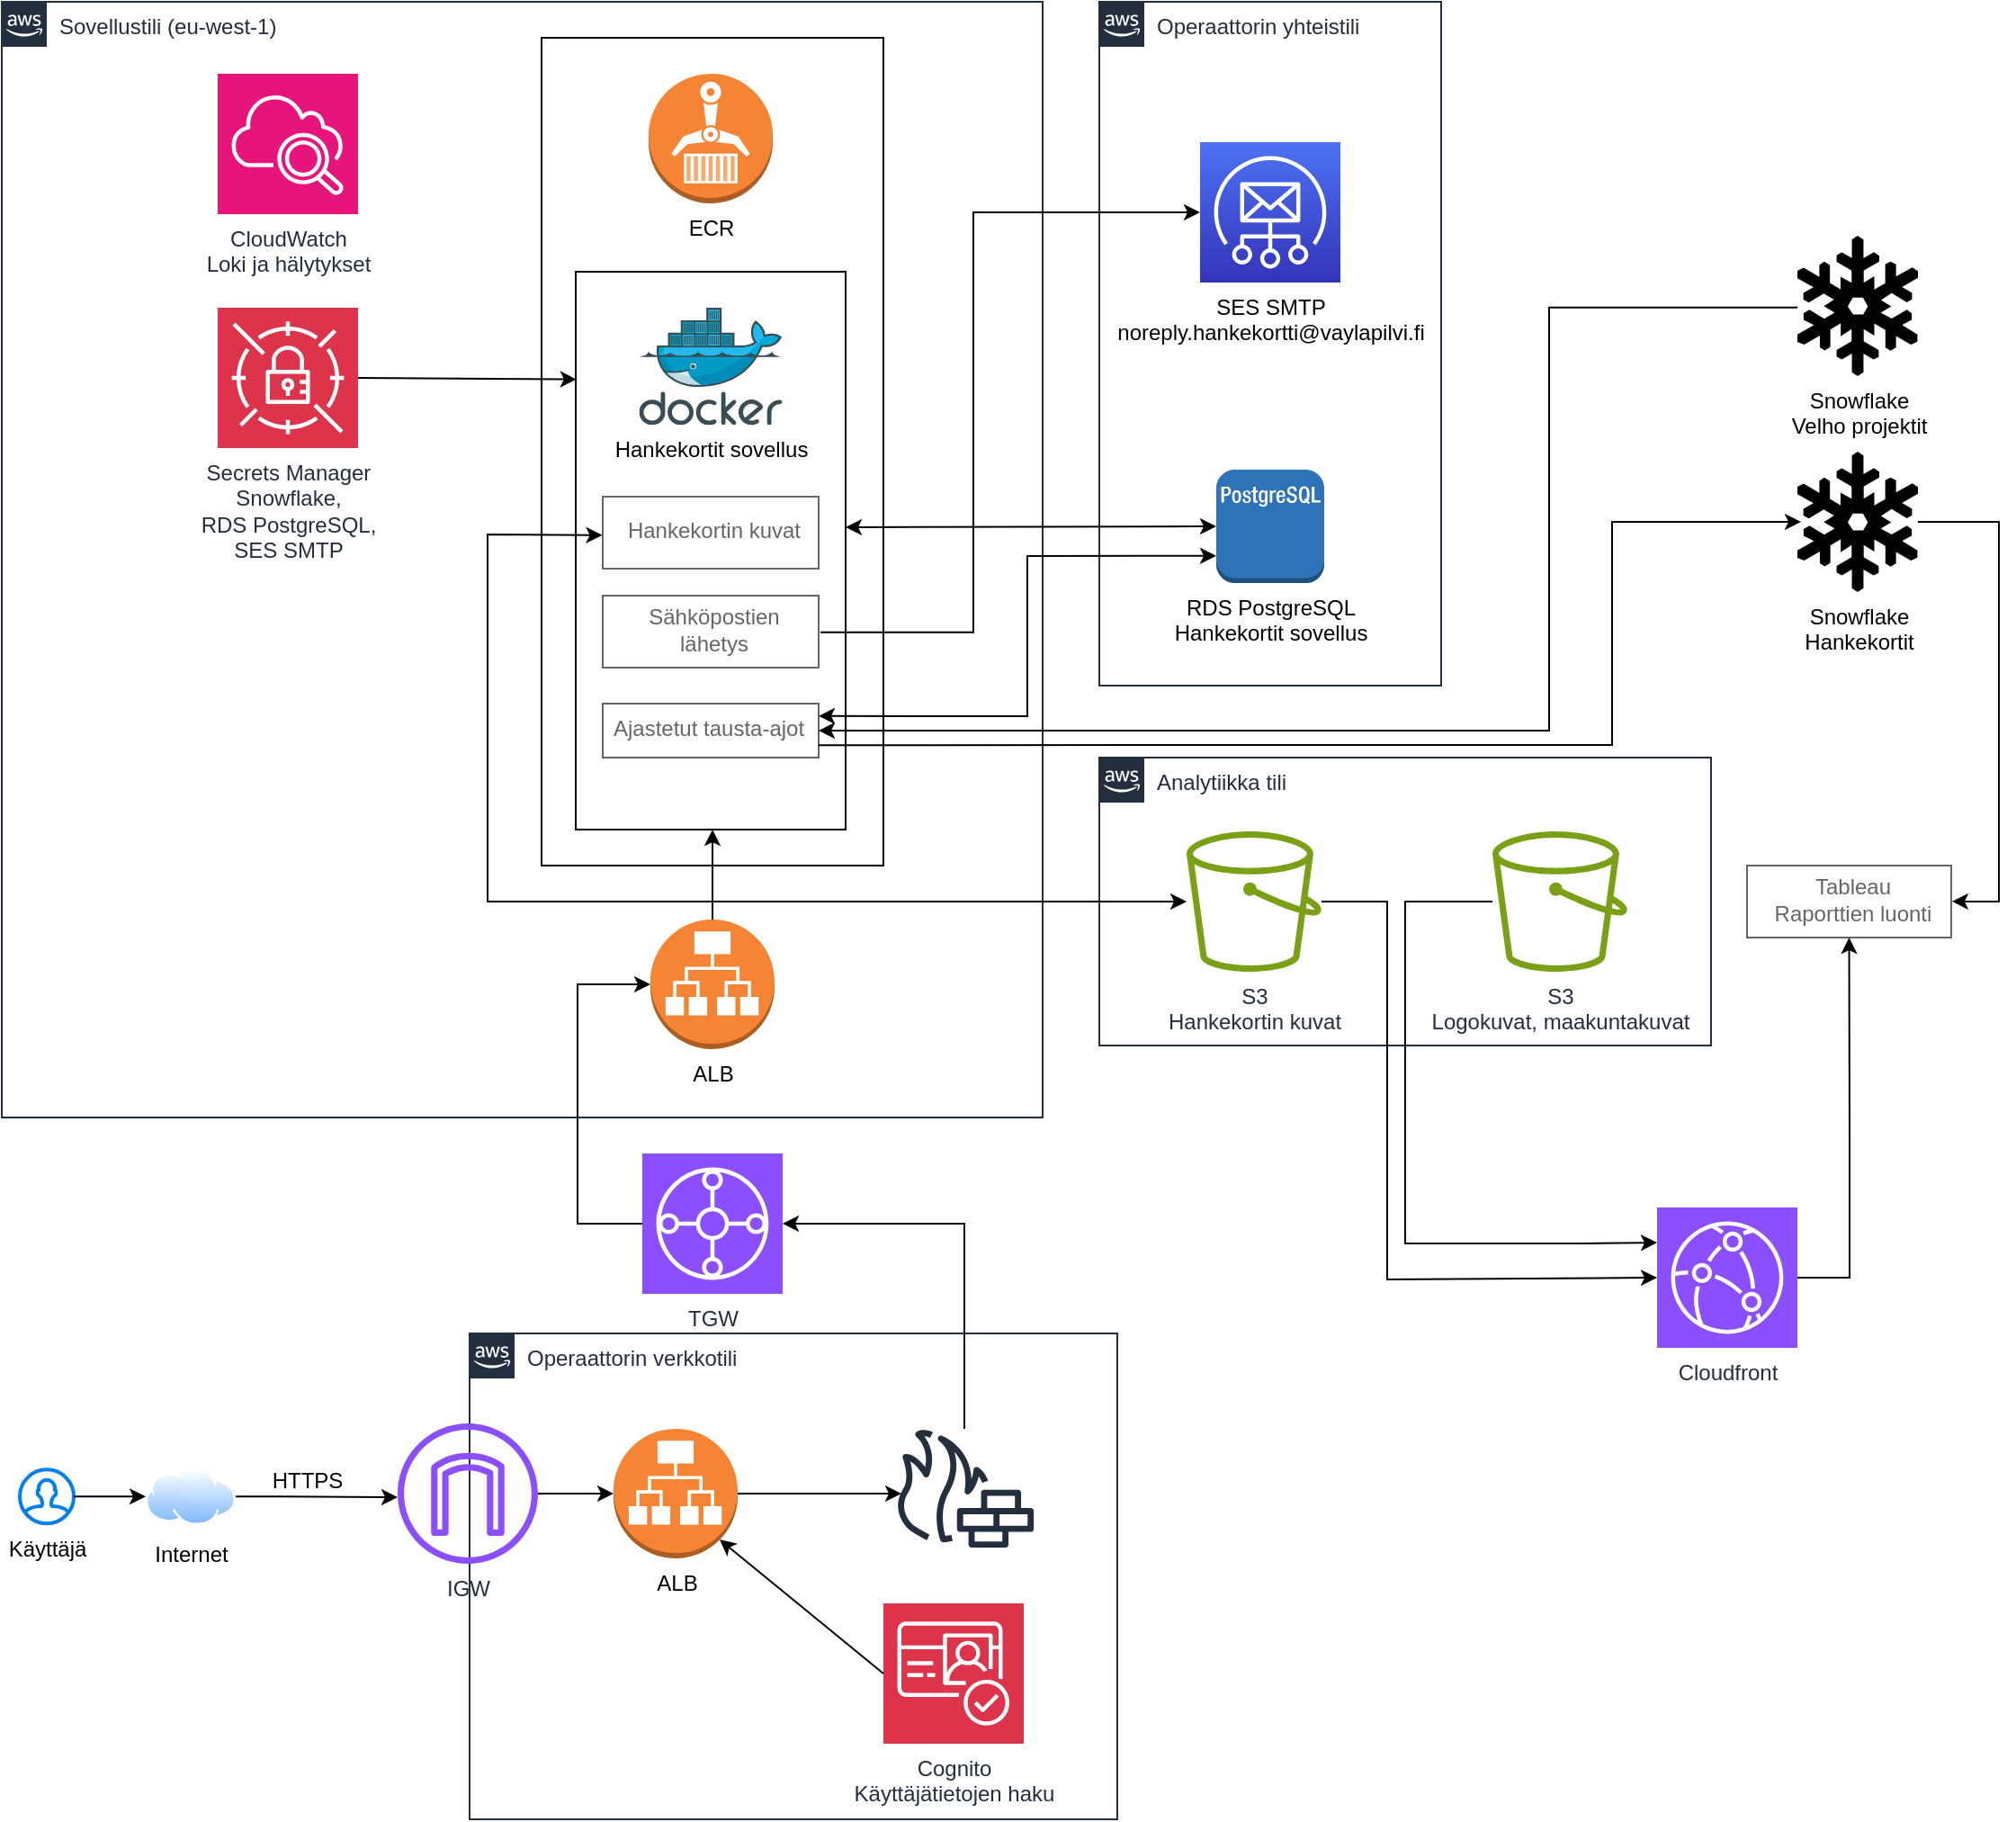 <mxfile version="26.0.14">
  <diagram id="Ht1M8jgEwFfnCIfOTk4-" name="Page-1">
    <mxGraphModel dx="1582" dy="2661" grid="1" gridSize="10" guides="1" tooltips="1" connect="1" arrows="1" fold="1" page="1" pageScale="1" pageWidth="1169" pageHeight="827" math="0" shadow="0">
      <root>
        <mxCell id="0" />
        <mxCell id="1" parent="0" />
        <mxCell id="UEzPUAAOIrF-is8g5C7q-175" value="Sovellustili (eu-west-1)" style="points=[[0,0],[0.25,0],[0.5,0],[0.75,0],[1,0],[1,0.25],[1,0.5],[1,0.75],[1,1],[0.75,1],[0.5,1],[0.25,1],[0,1],[0,0.75],[0,0.5],[0,0.25]];outlineConnect=0;gradientColor=none;html=1;whiteSpace=wrap;fontSize=12;fontStyle=0;shape=mxgraph.aws4.group;grIcon=mxgraph.aws4.group_aws_cloud_alt;strokeColor=#232F3E;fillColor=none;verticalAlign=top;align=left;spacingLeft=30;fontColor=#232F3E;dashed=0;labelBackgroundColor=#ffffff;container=1;pointerEvents=0;collapsible=0;recursiveResize=0;" parent="1" vertex="1">
          <mxGeometry x="40" y="-790" width="578.5" height="620" as="geometry" />
        </mxCell>
        <mxCell id="AJ9RWMhtM_kc8NM928T2-45" value="" style="rounded=0;whiteSpace=wrap;html=1;" parent="UEzPUAAOIrF-is8g5C7q-175" vertex="1">
          <mxGeometry x="300" y="20" width="190" height="460" as="geometry" />
        </mxCell>
        <mxCell id="AJ9RWMhtM_kc8NM928T2-29" value="" style="rounded=0;whiteSpace=wrap;html=1;" parent="UEzPUAAOIrF-is8g5C7q-175" vertex="1">
          <mxGeometry x="319" y="150" width="150" height="310" as="geometry" />
        </mxCell>
        <mxCell id="AJ9RWMhtM_kc8NM928T2-6" value="&lt;div&gt;Hankekortit sovellus&lt;/div&gt;" style="image;sketch=0;aspect=fixed;html=1;points=[];align=center;fontSize=12;image=img/lib/mscae/Docker.svg;" parent="UEzPUAAOIrF-is8g5C7q-175" vertex="1">
          <mxGeometry x="354.25" y="170" width="79.5" height="65.19" as="geometry" />
        </mxCell>
        <mxCell id="AJ9RWMhtM_kc8NM928T2-37" value="Ajastetut tausta-ajot" style="strokeWidth=1;shadow=0;dashed=0;align=center;html=1;shape=mxgraph.mockup.text.textBox;fontColor=#666666;align=left;fontSize=12;spacingLeft=4;spacingTop=-3;whiteSpace=wrap;strokeColor=#666666;mainText=;points=[[1,0.23,0,0,0],[1,0.5,0,0,0],[1,0.77,0,0,0]];" parent="UEzPUAAOIrF-is8g5C7q-175" vertex="1">
          <mxGeometry x="334" y="390" width="120" height="30" as="geometry" />
        </mxCell>
        <mxCell id="AJ9RWMhtM_kc8NM928T2-43" value="Sähköpostien lähetys" style="strokeWidth=1;shadow=0;dashed=0;align=center;html=1;shape=mxgraph.mockup.text.textBox;fontColor=#666666;align=center;fontSize=12;spacingLeft=4;spacingTop=-3;whiteSpace=wrap;strokeColor=#666666;mainText=" parent="UEzPUAAOIrF-is8g5C7q-175" vertex="1">
          <mxGeometry x="334" y="330" width="120" height="40" as="geometry" />
        </mxCell>
        <mxCell id="AJ9RWMhtM_kc8NM928T2-5" value="ECR" style="outlineConnect=0;dashed=0;verticalLabelPosition=bottom;verticalAlign=top;align=center;html=1;shape=mxgraph.aws3.ecr;fillColor=#F58534;gradientColor=none;" parent="UEzPUAAOIrF-is8g5C7q-175" vertex="1">
          <mxGeometry x="359.5" y="40" width="69" height="72" as="geometry" />
        </mxCell>
        <mxCell id="AJ9RWMhtM_kc8NM928T2-47" value="Hankekortin kuvat" style="strokeWidth=1;shadow=0;dashed=0;align=center;html=1;shape=mxgraph.mockup.text.textBox;fontColor=#666666;align=center;fontSize=12;spacingLeft=4;spacingTop=-3;whiteSpace=wrap;strokeColor=#666666;mainText=" parent="UEzPUAAOIrF-is8g5C7q-175" vertex="1">
          <mxGeometry x="334" y="275" width="120" height="40" as="geometry" />
        </mxCell>
        <mxCell id="AJ9RWMhtM_kc8NM928T2-56" value="CloudWatch&lt;div&gt;Loki ja hälytykset&lt;/div&gt;" style="sketch=0;points=[[0,0,0],[0.25,0,0],[0.5,0,0],[0.75,0,0],[1,0,0],[0,1,0],[0.25,1,0],[0.5,1,0],[0.75,1,0],[1,1,0],[0,0.25,0],[0,0.5,0],[0,0.75,0],[1,0.25,0],[1,0.5,0],[1,0.75,0]];points=[[0,0,0],[0.25,0,0],[0.5,0,0],[0.75,0,0],[1,0,0],[0,1,0],[0.25,1,0],[0.5,1,0],[0.75,1,0],[1,1,0],[0,0.25,0],[0,0.5,0],[0,0.75,0],[1,0.25,0],[1,0.5,0],[1,0.75,0]];outlineConnect=0;fontColor=#232F3E;fillColor=#E7157B;strokeColor=#ffffff;dashed=0;verticalLabelPosition=bottom;verticalAlign=top;align=center;html=1;fontSize=12;fontStyle=0;aspect=fixed;shape=mxgraph.aws4.resourceIcon;resIcon=mxgraph.aws4.cloudwatch_2;" parent="UEzPUAAOIrF-is8g5C7q-175" vertex="1">
          <mxGeometry x="120" y="40" width="78" height="78" as="geometry" />
        </mxCell>
        <mxCell id="QQCFqEK7xA3P524foKPH-3" value="Secrets Manager&lt;div&gt;Snowflake,&lt;/div&gt;&lt;div&gt;RDS&amp;nbsp;&lt;span style=&quot;background-color: transparent; color: light-dark(rgb(35, 47, 62), rgb(189, 199, 212));&quot;&gt;PostgreSQL,&lt;/span&gt;&lt;/div&gt;&lt;div&gt;&lt;span style=&quot;background-color: transparent; color: light-dark(rgb(35, 47, 62), rgb(189, 199, 212));&quot;&gt;SES SMTP&lt;/span&gt;&lt;/div&gt;" style="sketch=0;points=[[0,0,0],[0.25,0,0],[0.5,0,0],[0.75,0,0],[1,0,0],[0,1,0],[0.25,1,0],[0.5,1,0],[0.75,1,0],[1,1,0],[0,0.25,0],[0,0.5,0],[0,0.75,0],[1,0.25,0],[1,0.5,0],[1,0.75,0]];outlineConnect=0;fontColor=#232F3E;fillColor=#DD344C;strokeColor=#ffffff;dashed=0;verticalLabelPosition=bottom;verticalAlign=top;align=center;html=1;fontSize=12;fontStyle=0;aspect=fixed;shape=mxgraph.aws4.resourceIcon;resIcon=mxgraph.aws4.secrets_manager;" parent="UEzPUAAOIrF-is8g5C7q-175" vertex="1">
          <mxGeometry x="120" y="170" width="78" height="78" as="geometry" />
        </mxCell>
        <mxCell id="QQCFqEK7xA3P524foKPH-4" value="" style="endArrow=classic;html=1;rounded=0;entryX=0.003;entryY=0.193;entryDx=0;entryDy=0;exitX=1;exitY=0.5;exitDx=0;exitDy=0;exitPerimeter=0;entryPerimeter=0;" parent="UEzPUAAOIrF-is8g5C7q-175" source="QQCFqEK7xA3P524foKPH-3" target="AJ9RWMhtM_kc8NM928T2-29" edge="1">
          <mxGeometry width="50" height="50" relative="1" as="geometry">
            <mxPoint x="240" y="390" as="sourcePoint" />
            <mxPoint x="290" y="340" as="targetPoint" />
          </mxGeometry>
        </mxCell>
        <mxCell id="bRtagdDWOtOqNWr69JuE-2" value="ALB" style="outlineConnect=0;dashed=0;verticalLabelPosition=bottom;verticalAlign=top;align=center;html=1;shape=mxgraph.aws3.application_load_balancer;fillColor=#F58534;gradientColor=none;" vertex="1" parent="UEzPUAAOIrF-is8g5C7q-175">
          <mxGeometry x="360.5" y="510" width="69" height="72" as="geometry" />
        </mxCell>
        <mxCell id="AJ9RWMhtM_kc8NM928T2-42" style="edgeStyle=orthogonalEdgeStyle;rounded=0;orthogonalLoop=1;jettySize=auto;html=1;exitX=0.001;exitY=0.511;exitDx=0;exitDy=0;exitPerimeter=0;entryX=1;entryY=0.5;entryDx=0;entryDy=0;entryPerimeter=0;" parent="1" target="AJ9RWMhtM_kc8NM928T2-37" edge="1" source="AJ9RWMhtM_kc8NM928T2-10">
          <mxGeometry relative="1" as="geometry">
            <Array as="points">
              <mxPoint x="900" y="-620" />
              <mxPoint x="900" y="-385" />
            </Array>
            <mxPoint x="1060" y="-621" as="sourcePoint" />
          </mxGeometry>
        </mxCell>
        <mxCell id="AJ9RWMhtM_kc8NM928T2-10" value="Snowflake&lt;div&gt;Velho projektit&lt;/div&gt;" style="shape=mxgraph.signs.nature.snowflake;html=1;pointerEvents=1;fillColor=#000000;strokeColor=none;verticalLabelPosition=bottom;verticalAlign=top;align=center;" parent="1" vertex="1">
          <mxGeometry x="1038" y="-660" width="67" height="78" as="geometry" />
        </mxCell>
        <mxCell id="AJ9RWMhtM_kc8NM928T2-11" value="Snowflake&lt;div&gt;H&lt;span style=&quot;background-color: transparent; color: light-dark(rgb(0, 0, 0), rgb(255, 255, 255));&quot;&gt;ankekortit&lt;/span&gt;&lt;/div&gt;" style="shape=mxgraph.signs.nature.snowflake;html=1;pointerEvents=1;fillColor=#000000;strokeColor=none;verticalLabelPosition=bottom;verticalAlign=top;align=center;points=[[0,0.25,0,0,0],[0,0.5,0,0,0],[0,0.75,0,0,0],[0.5,0,0,0,0],[0.5,1,0,0,0],[0.995,0.75,0,0,0],[1,0.25,0,0,0],[1,0.5,0,0,0]];" parent="1" vertex="1">
          <mxGeometry x="1038" y="-540" width="67" height="78" as="geometry" />
        </mxCell>
        <mxCell id="AJ9RWMhtM_kc8NM928T2-15" value="Operaattorin yhteistili" style="points=[[0,0],[0.25,0],[0.5,0],[0.75,0],[1,0],[1,0.25],[1,0.5],[1,0.75],[1,1],[0.75,1],[0.5,1],[0.25,1],[0,1],[0,0.75],[0,0.5],[0,0.25]];outlineConnect=0;gradientColor=none;html=1;whiteSpace=wrap;fontSize=12;fontStyle=0;shape=mxgraph.aws4.group;grIcon=mxgraph.aws4.group_aws_cloud_alt;strokeColor=#232F3E;fillColor=none;verticalAlign=top;align=left;spacingLeft=30;fontColor=#232F3E;dashed=0;labelBackgroundColor=#ffffff;container=1;pointerEvents=0;collapsible=0;recursiveResize=0;" parent="1" vertex="1">
          <mxGeometry x="650" y="-790" width="190" height="380" as="geometry" />
        </mxCell>
        <mxCell id="AJ9RWMhtM_kc8NM928T2-4" value="&lt;div&gt;&lt;span style=&quot;color: rgb(0, 0, 0); font-family: Arial;&quot;&gt;SES SMTP&lt;/span&gt;&lt;br style=&quot;color: rgb(0, 0, 0); font-family: Arial;&quot;&gt;&lt;span style=&quot;color: rgb(0, 0, 0); font-family: Arial;&quot;&gt;noreply.hankekortti@vaylapilvi.fi&lt;/span&gt;&lt;/div&gt;" style="sketch=0;points=[[0,0,0],[0.25,0,0],[0.5,0,0],[0.75,0,0],[1,0,0],[0,1,0],[0.25,1,0],[0.5,1,0],[0.75,1,0],[1,1,0],[0,0.25,0],[0,0.5,0],[0,0.75,0],[1,0.25,0],[1,0.5,0],[1,0.75,0]];outlineConnect=0;fontColor=#232F3E;gradientColor=#4D72F3;gradientDirection=north;fillColor=#3334B9;strokeColor=#ffffff;dashed=0;verticalLabelPosition=bottom;verticalAlign=top;align=center;html=1;fontSize=12;fontStyle=0;aspect=fixed;shape=mxgraph.aws4.resourceIcon;resIcon=mxgraph.aws4.simple_email_service;" parent="AJ9RWMhtM_kc8NM928T2-15" vertex="1">
          <mxGeometry x="56" y="78.0" width="78" height="78" as="geometry" />
        </mxCell>
        <mxCell id="AJ9RWMhtM_kc8NM928T2-9" value="RDS PostgreSQL&lt;div&gt;Hankekortit sovellus&lt;/div&gt;" style="outlineConnect=0;dashed=0;verticalLabelPosition=bottom;verticalAlign=top;align=center;html=1;shape=mxgraph.aws3.postgre_sql_instance;fillColor=#2E73B8;gradientColor=none;points=[[0,0.5,0,0,0],[0,0.76,0,0,0],[0.05,0.05,0,0,0],[0.05,0.95,0,0,0],[0.5,0,0,0,0],[0.5,1,0,0,0],[0.95,0.05,0,0,0],[0.95,0.95,0,0,0],[1,0.5,0,0,0]];" parent="AJ9RWMhtM_kc8NM928T2-15" vertex="1">
          <mxGeometry x="65" y="260" width="60" height="63" as="geometry" />
        </mxCell>
        <mxCell id="AJ9RWMhtM_kc8NM928T2-38" style="edgeStyle=orthogonalEdgeStyle;rounded=0;orthogonalLoop=1;jettySize=auto;html=1;exitX=0.5;exitY=1;exitDx=0;exitDy=0;" parent="1" source="AJ9RWMhtM_kc8NM928T2-15" target="AJ9RWMhtM_kc8NM928T2-15" edge="1">
          <mxGeometry relative="1" as="geometry" />
        </mxCell>
        <mxCell id="AJ9RWMhtM_kc8NM928T2-44" style="edgeStyle=orthogonalEdgeStyle;rounded=0;orthogonalLoop=1;jettySize=auto;html=1;exitX=1.008;exitY=0.51;exitDx=0;exitDy=0;exitPerimeter=0;entryX=0;entryY=0.5;entryDx=0;entryDy=0;entryPerimeter=0;" parent="1" source="AJ9RWMhtM_kc8NM928T2-43" target="AJ9RWMhtM_kc8NM928T2-4" edge="1">
          <mxGeometry relative="1" as="geometry">
            <Array as="points">
              <mxPoint x="580" y="-440" />
              <mxPoint x="580" y="-673" />
            </Array>
          </mxGeometry>
        </mxCell>
        <mxCell id="AJ9RWMhtM_kc8NM928T2-53" value="Tableau&lt;div&gt;Raporttien luonti&lt;/div&gt;" style="strokeWidth=1;shadow=0;dashed=0;align=center;html=1;shape=mxgraph.mockup.text.textBox;fontColor=#666666;align=center;fontSize=12;spacingLeft=4;spacingTop=-3;whiteSpace=wrap;strokeColor=#666666;mainText=;points=[[0.5,1,0,0,0],[1,0.5,0,0,0]];" parent="1" vertex="1">
          <mxGeometry x="1010" y="-310" width="113.5" height="40" as="geometry" />
        </mxCell>
        <mxCell id="AJ9RWMhtM_kc8NM928T2-60" value="" style="endArrow=classic;startArrow=classic;html=1;rounded=0;entryX=0;entryY=0.5;entryDx=0;entryDy=0;entryPerimeter=0;" parent="1" target="AJ9RWMhtM_kc8NM928T2-9" edge="1">
          <mxGeometry width="50" height="50" relative="1" as="geometry">
            <mxPoint x="509" y="-498" as="sourcePoint" />
            <mxPoint x="700" y="-310" as="targetPoint" />
          </mxGeometry>
        </mxCell>
        <mxCell id="AJ9RWMhtM_kc8NM928T2-61" value="Operaattorin verkkotili" style="points=[[0,0],[0.25,0],[0.5,0],[0.75,0],[1,0],[1,0.25],[1,0.5],[1,0.75],[1,1],[0.75,1],[0.5,1],[0.25,1],[0,1],[0,0.75],[0,0.5],[0,0.25]];outlineConnect=0;gradientColor=none;html=1;whiteSpace=wrap;fontSize=12;fontStyle=0;shape=mxgraph.aws4.group;grIcon=mxgraph.aws4.group_aws_cloud_alt;strokeColor=#232F3E;fillColor=none;verticalAlign=top;align=left;spacingLeft=30;fontColor=#232F3E;dashed=0;labelBackgroundColor=#ffffff;container=1;pointerEvents=0;collapsible=0;recursiveResize=0;" parent="1" vertex="1">
          <mxGeometry x="300" y="-50" width="360" height="270" as="geometry" />
        </mxCell>
        <mxCell id="AJ9RWMhtM_kc8NM928T2-57" value="Cognito&lt;div&gt;Käyttäjätietojen haku&lt;/div&gt;" style="sketch=0;points=[[0,0,0],[0.25,0,0],[0.5,0,0],[0.75,0,0],[1,0,0],[0,1,0],[0.25,1,0],[0.5,1,0],[0.75,1,0],[1,1,0],[0,0.25,0],[0,0.5,0],[0,0.75,0],[1,0.25,0],[1,0.5,0],[1,0.75,0]];outlineConnect=0;fontColor=#232F3E;fillColor=#DD344C;strokeColor=#ffffff;dashed=0;verticalLabelPosition=bottom;verticalAlign=top;align=center;html=1;fontSize=12;fontStyle=0;aspect=fixed;shape=mxgraph.aws4.resourceIcon;resIcon=mxgraph.aws4.cognito;" parent="AJ9RWMhtM_kc8NM928T2-61" vertex="1">
          <mxGeometry x="230" y="150" width="78" height="78" as="geometry" />
        </mxCell>
        <mxCell id="QQCFqEK7xA3P524foKPH-5" value="ALB" style="outlineConnect=0;dashed=0;verticalLabelPosition=bottom;verticalAlign=top;align=center;html=1;shape=mxgraph.aws3.application_load_balancer;fillColor=#F58534;gradientColor=none;" parent="AJ9RWMhtM_kc8NM928T2-61" vertex="1">
          <mxGeometry x="80" y="53" width="69" height="72" as="geometry" />
        </mxCell>
        <mxCell id="bRtagdDWOtOqNWr69JuE-5" value="" style="sketch=0;outlineConnect=0;fontColor=#232F3E;gradientColor=none;fillColor=#232F3D;strokeColor=none;dashed=0;verticalLabelPosition=bottom;verticalAlign=top;align=center;html=1;fontSize=12;fontStyle=0;aspect=fixed;pointerEvents=1;shape=mxgraph.aws4.generic_firewall;points=[[0.5,0,0,0,0]];" vertex="1" parent="AJ9RWMhtM_kc8NM928T2-61">
          <mxGeometry x="236" y="53" width="78" height="66" as="geometry" />
        </mxCell>
        <mxCell id="bRtagdDWOtOqNWr69JuE-9" value="IGW" style="sketch=0;outlineConnect=0;fontColor=#232F3E;gradientColor=none;fillColor=#8C4FFF;strokeColor=none;dashed=0;verticalLabelPosition=bottom;verticalAlign=top;align=center;html=1;fontSize=12;fontStyle=0;aspect=fixed;pointerEvents=1;shape=mxgraph.aws4.internet_gateway;points=[[0,0.5,0,0,0]];" vertex="1" parent="AJ9RWMhtM_kc8NM928T2-61">
          <mxGeometry x="-40" y="50" width="78" height="78" as="geometry" />
        </mxCell>
        <mxCell id="bRtagdDWOtOqNWr69JuE-10" value="" style="endArrow=classic;html=1;rounded=0;entryX=0;entryY=0.5;entryDx=0;entryDy=0;entryPerimeter=0;" edge="1" parent="AJ9RWMhtM_kc8NM928T2-61" source="bRtagdDWOtOqNWr69JuE-9" target="QQCFqEK7xA3P524foKPH-5">
          <mxGeometry width="50" height="50" relative="1" as="geometry">
            <mxPoint x="430" y="276" as="sourcePoint" />
            <mxPoint x="360" y="276" as="targetPoint" />
          </mxGeometry>
        </mxCell>
        <mxCell id="bRtagdDWOtOqNWr69JuE-12" value="" style="endArrow=classic;html=1;rounded=0;entryX=0.855;entryY=0.855;entryDx=0;entryDy=0;entryPerimeter=0;exitX=0;exitY=0.5;exitDx=0;exitDy=0;exitPerimeter=0;" edge="1" parent="AJ9RWMhtM_kc8NM928T2-61" source="AJ9RWMhtM_kc8NM928T2-57" target="QQCFqEK7xA3P524foKPH-5">
          <mxGeometry width="50" height="50" relative="1" as="geometry">
            <mxPoint x="300" y="180" as="sourcePoint" />
            <mxPoint x="230" y="180" as="targetPoint" />
          </mxGeometry>
        </mxCell>
        <mxCell id="AJ9RWMhtM_kc8NM928T2-73" value="" style="endArrow=classic;html=1;rounded=0;exitX=1;exitY=0.77;exitDx=0;exitDy=0;exitPerimeter=0;" parent="1" source="AJ9RWMhtM_kc8NM928T2-37" edge="1">
          <mxGeometry width="50" height="50" relative="1" as="geometry">
            <mxPoint x="700" y="-340" as="sourcePoint" />
            <mxPoint x="1040" y="-501" as="targetPoint" />
            <Array as="points">
              <mxPoint x="935" y="-377" />
              <mxPoint x="935" y="-501" />
            </Array>
          </mxGeometry>
        </mxCell>
        <mxCell id="QQCFqEK7xA3P524foKPH-10" value="Käyttäjä" style="html=1;verticalLabelPosition=bottom;align=center;labelBackgroundColor=#ffffff;verticalAlign=top;strokeWidth=2;strokeColor=#0080F0;shadow=0;dashed=0;shape=mxgraph.ios7.icons.user;points=[[1,0.5,0,0,0]];" parent="1" vertex="1">
          <mxGeometry x="50" y="25.63" width="30" height="30" as="geometry" />
        </mxCell>
        <mxCell id="QQCFqEK7xA3P524foKPH-11" value="Internet" style="image;aspect=fixed;perimeter=ellipsePerimeter;html=1;align=center;shadow=0;dashed=0;spacingTop=3;image=img/lib/active_directory/internet_cloud.svg;" parent="1" vertex="1">
          <mxGeometry x="120" y="24.88" width="50" height="31.5" as="geometry" />
        </mxCell>
        <mxCell id="QQCFqEK7xA3P524foKPH-12" value="" style="endArrow=classic;html=1;rounded=0;entryX=0;entryY=0.5;entryDx=0;entryDy=0;exitX=1;exitY=0.5;exitDx=0;exitDy=0;exitPerimeter=0;" parent="1" target="QQCFqEK7xA3P524foKPH-11" edge="1" source="QQCFqEK7xA3P524foKPH-10">
          <mxGeometry width="50" height="50" relative="1" as="geometry">
            <mxPoint x="60" y="297.63" as="sourcePoint" />
            <mxPoint x="-280" y="189.63" as="targetPoint" />
          </mxGeometry>
        </mxCell>
        <mxCell id="QQCFqEK7xA3P524foKPH-15" value="Analytiikka tili" style="points=[[0,0],[0.25,0],[0.5,0],[0.75,0],[1,0],[1,0.25],[1,0.5],[1,0.75],[1,1],[0.75,1],[0.5,1],[0.25,1],[0,1],[0,0.75],[0,0.5],[0,0.25]];outlineConnect=0;gradientColor=none;html=1;whiteSpace=wrap;fontSize=12;fontStyle=0;shape=mxgraph.aws4.group;grIcon=mxgraph.aws4.group_aws_cloud_alt;strokeColor=#232F3E;fillColor=none;verticalAlign=top;align=left;spacingLeft=30;fontColor=#232F3E;dashed=0;labelBackgroundColor=#ffffff;container=1;pointerEvents=0;collapsible=0;recursiveResize=0;" parent="1" vertex="1">
          <mxGeometry x="650" y="-370" width="340" height="160" as="geometry" />
        </mxCell>
        <mxCell id="QQCFqEK7xA3P524foKPH-16" value="S3&lt;div&gt;Hankekortin kuvat&lt;/div&gt;" style="sketch=0;outlineConnect=0;fontColor=#232F3E;gradientColor=none;fillColor=#7AA116;strokeColor=none;dashed=0;verticalLabelPosition=bottom;verticalAlign=top;align=center;html=1;fontSize=12;fontStyle=0;aspect=fixed;pointerEvents=1;shape=mxgraph.aws4.bucket;" parent="QQCFqEK7xA3P524foKPH-15" vertex="1">
          <mxGeometry x="48.5" y="41" width="75" height="78" as="geometry" />
        </mxCell>
        <mxCell id="QQCFqEK7xA3P524foKPH-17" value="S3&lt;div&gt;Logokuvat, maakuntakuvat&lt;/div&gt;" style="sketch=0;outlineConnect=0;fontColor=#232F3E;gradientColor=none;fillColor=#7AA116;strokeColor=none;dashed=0;verticalLabelPosition=bottom;verticalAlign=top;align=center;html=1;fontSize=12;fontStyle=0;aspect=fixed;pointerEvents=1;shape=mxgraph.aws4.bucket;points=[[0,0.5,0,0,0],[1,0.5,0,0,0]];" parent="QQCFqEK7xA3P524foKPH-15" vertex="1">
          <mxGeometry x="218.5" y="41" width="75" height="78" as="geometry" />
        </mxCell>
        <mxCell id="QQCFqEK7xA3P524foKPH-19" value="" style="endArrow=classic;html=1;rounded=0;entryX=0;entryY=0.25;entryDx=0;entryDy=0;entryPerimeter=0;exitX=0;exitY=0.5;exitDx=0;exitDy=0;exitPerimeter=0;" parent="1" source="QQCFqEK7xA3P524foKPH-17" target="bRtagdDWOtOqNWr69JuE-3" edge="1">
          <mxGeometry width="50" height="50" relative="1" as="geometry">
            <mxPoint x="1050" y="-210" as="sourcePoint" />
            <mxPoint x="470" y="-330" as="targetPoint" />
            <Array as="points">
              <mxPoint x="820" y="-290" />
              <mxPoint x="820" y="-100" />
              <mxPoint x="920" y="-100" />
            </Array>
          </mxGeometry>
        </mxCell>
        <mxCell id="QQCFqEK7xA3P524foKPH-20" value="" style="endArrow=classic;html=1;rounded=0;entryX=1.004;entryY=0.498;entryDx=0;entryDy=0;entryPerimeter=0;exitX=1;exitY=0.5;exitDx=0;exitDy=0;exitPerimeter=0;" parent="1" target="AJ9RWMhtM_kc8NM928T2-53" edge="1" source="AJ9RWMhtM_kc8NM928T2-11">
          <mxGeometry width="50" height="50" relative="1" as="geometry">
            <mxPoint x="1130" y="-501" as="sourcePoint" />
            <mxPoint x="1130" y="-290" as="targetPoint" />
            <Array as="points">
              <mxPoint x="1150" y="-501" />
              <mxPoint x="1150" y="-290" />
            </Array>
          </mxGeometry>
        </mxCell>
        <mxCell id="QQCFqEK7xA3P524foKPH-21" value="" style="endArrow=classic;startArrow=classic;html=1;rounded=0;exitX=-0.002;exitY=0.535;exitDx=0;exitDy=0;exitPerimeter=0;" parent="1" source="AJ9RWMhtM_kc8NM928T2-47" target="QQCFqEK7xA3P524foKPH-16" edge="1">
          <mxGeometry width="50" height="50" relative="1" as="geometry">
            <mxPoint x="580" y="-290" as="sourcePoint" />
            <mxPoint x="630" y="-340" as="targetPoint" />
            <Array as="points">
              <mxPoint x="310" y="-494" />
              <mxPoint x="310" y="-290" />
            </Array>
          </mxGeometry>
        </mxCell>
        <mxCell id="QQCFqEK7xA3P524foKPH-22" value="" style="endArrow=classic;html=1;rounded=0;exitX=0.5;exitY=0;exitDx=0;exitDy=0;exitPerimeter=0;" parent="1" source="bRtagdDWOtOqNWr69JuE-2" edge="1">
          <mxGeometry width="50" height="50" relative="1" as="geometry">
            <mxPoint x="420" y="-380" as="sourcePoint" />
            <mxPoint x="435" y="-330" as="targetPoint" />
          </mxGeometry>
        </mxCell>
        <mxCell id="QQCFqEK7xA3P524foKPH-23" value="" style="endArrow=classic;html=1;rounded=0;entryX=0;entryY=0.5;entryDx=0;entryDy=0;entryPerimeter=0;" parent="1" source="QQCFqEK7xA3P524foKPH-16" target="bRtagdDWOtOqNWr69JuE-3" edge="1">
          <mxGeometry width="50" height="50" relative="1" as="geometry">
            <mxPoint x="820" y="-130" as="sourcePoint" />
            <mxPoint x="340" y="-360" as="targetPoint" />
            <Array as="points">
              <mxPoint x="810" y="-290" />
              <mxPoint x="810" y="-190" />
              <mxPoint x="810" y="-80" />
            </Array>
          </mxGeometry>
        </mxCell>
        <mxCell id="QQCFqEK7xA3P524foKPH-26" value="HTTPS" style="text;html=1;align=center;verticalAlign=middle;whiteSpace=wrap;rounded=0;" parent="1" vertex="1">
          <mxGeometry x="180" y="21.63" width="60" height="20" as="geometry" />
        </mxCell>
        <mxCell id="QQCFqEK7xA3P524foKPH-13" value="" style="endArrow=classic;html=1;rounded=0;exitX=1;exitY=0.5;exitDx=0;exitDy=0;" parent="1" source="QQCFqEK7xA3P524foKPH-11" edge="1">
          <mxGeometry width="50" height="50" relative="1" as="geometry">
            <mxPoint x="220" y="-18.37" as="sourcePoint" />
            <mxPoint x="260" y="41" as="targetPoint" />
            <Array as="points">
              <mxPoint x="195" y="40.63" />
            </Array>
          </mxGeometry>
        </mxCell>
        <mxCell id="bRtagdDWOtOqNWr69JuE-1" value="" style="endArrow=classic;startArrow=classic;html=1;rounded=0;entryX=0;entryY=0.76;entryDx=0;entryDy=0;entryPerimeter=0;exitX=1;exitY=0.23;exitDx=0;exitDy=0;exitPerimeter=0;" edge="1" parent="1" source="AJ9RWMhtM_kc8NM928T2-37" target="AJ9RWMhtM_kc8NM928T2-9">
          <mxGeometry width="50" height="50" relative="1" as="geometry">
            <mxPoint x="510" y="-393" as="sourcePoint" />
            <mxPoint x="725" y="-488" as="targetPoint" />
            <Array as="points">
              <mxPoint x="610" y="-393" />
              <mxPoint x="610" y="-482" />
            </Array>
          </mxGeometry>
        </mxCell>
        <mxCell id="bRtagdDWOtOqNWr69JuE-3" value="Cloudfront" style="sketch=0;points=[[0,0,0],[0.25,0,0],[0.5,0,0],[0.75,0,0],[1,0,0],[0,1,0],[0.25,1,0],[0.5,1,0],[0.75,1,0],[1,1,0],[0,0.25,0],[0,0.5,0],[0,0.75,0],[1,0.25,0],[1,0.5,0],[1,0.75,0]];outlineConnect=0;fontColor=#232F3E;fillColor=#8C4FFF;strokeColor=#ffffff;dashed=0;verticalLabelPosition=bottom;verticalAlign=top;align=center;html=1;fontSize=12;fontStyle=0;aspect=fixed;shape=mxgraph.aws4.resourceIcon;resIcon=mxgraph.aws4.cloudfront;" vertex="1" parent="1">
          <mxGeometry x="960" y="-120" width="78" height="78" as="geometry" />
        </mxCell>
        <mxCell id="bRtagdDWOtOqNWr69JuE-4" value="" style="endArrow=classic;html=1;rounded=0;entryX=0.5;entryY=1;entryDx=0;entryDy=0;entryPerimeter=0;exitX=1;exitY=0.5;exitDx=0;exitDy=0;exitPerimeter=0;" edge="1" parent="1" source="bRtagdDWOtOqNWr69JuE-3" target="AJ9RWMhtM_kc8NM928T2-53">
          <mxGeometry width="50" height="50" relative="1" as="geometry">
            <mxPoint x="1090" y="-60" as="sourcePoint" />
            <mxPoint x="1060" y="-240" as="targetPoint" />
            <Array as="points">
              <mxPoint x="1067" y="-81" />
              <mxPoint x="1067" y="-160" />
            </Array>
          </mxGeometry>
        </mxCell>
        <mxCell id="bRtagdDWOtOqNWr69JuE-7" value="TGW" style="sketch=0;points=[[0,0,0],[0.25,0,0],[0.5,0,0],[0.75,0,0],[1,0,0],[0,1,0],[0.25,1,0],[0.5,1,0],[0.75,1,0],[1,1,0],[0,0.25,0],[0,0.5,0],[0,0.75,0],[1,0.25,0],[1,0.5,0],[1,0.75,0]];outlineConnect=0;fontColor=#232F3E;fillColor=#8C4FFF;strokeColor=#ffffff;dashed=0;verticalLabelPosition=bottom;verticalAlign=top;align=center;html=1;fontSize=12;fontStyle=0;aspect=fixed;shape=mxgraph.aws4.resourceIcon;resIcon=mxgraph.aws4.transit_gateway;" vertex="1" parent="1">
          <mxGeometry x="396" y="-150" width="78" height="78" as="geometry" />
        </mxCell>
        <mxCell id="bRtagdDWOtOqNWr69JuE-8" value="" style="endArrow=classic;html=1;rounded=0;exitX=0;exitY=0.5;exitDx=0;exitDy=0;exitPerimeter=0;entryX=0;entryY=0.5;entryDx=0;entryDy=0;entryPerimeter=0;" edge="1" parent="1" source="bRtagdDWOtOqNWr69JuE-7" target="bRtagdDWOtOqNWr69JuE-2">
          <mxGeometry width="50" height="50" relative="1" as="geometry">
            <mxPoint x="434.63" y="-140" as="sourcePoint" />
            <mxPoint x="434.63" y="-190" as="targetPoint" />
            <Array as="points">
              <mxPoint x="360" y="-111" />
              <mxPoint x="360" y="-244" />
            </Array>
          </mxGeometry>
        </mxCell>
        <mxCell id="bRtagdDWOtOqNWr69JuE-13" value="" style="endArrow=classic;html=1;rounded=0;exitX=1;exitY=0.5;exitDx=0;exitDy=0;exitPerimeter=0;" edge="1" parent="1" source="QQCFqEK7xA3P524foKPH-5">
          <mxGeometry width="50" height="50" relative="1" as="geometry">
            <mxPoint x="469" y="39" as="sourcePoint" />
            <mxPoint x="540" y="39" as="targetPoint" />
          </mxGeometry>
        </mxCell>
        <mxCell id="bRtagdDWOtOqNWr69JuE-14" value="" style="endArrow=classic;html=1;rounded=0;entryX=1;entryY=0.5;entryDx=0;entryDy=0;entryPerimeter=0;exitX=0.5;exitY=0;exitDx=0;exitDy=0;exitPerimeter=0;" edge="1" parent="1" source="bRtagdDWOtOqNWr69JuE-5" target="bRtagdDWOtOqNWr69JuE-7">
          <mxGeometry width="50" height="50" relative="1" as="geometry">
            <mxPoint x="560.182" y="-18" as="sourcePoint" />
            <mxPoint x="575" y="-72" as="targetPoint" />
            <Array as="points">
              <mxPoint x="575" y="-111" />
            </Array>
          </mxGeometry>
        </mxCell>
      </root>
    </mxGraphModel>
  </diagram>
</mxfile>

